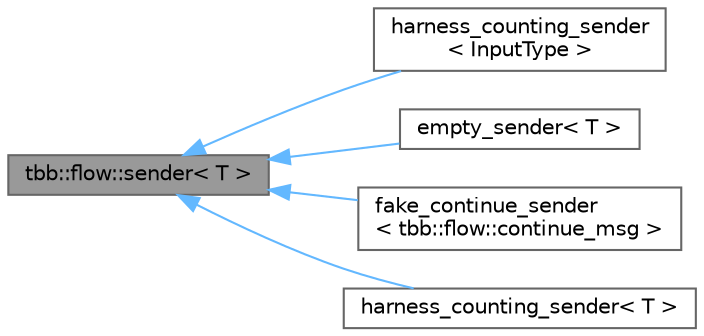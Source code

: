 digraph "tbb::flow::sender&lt; T &gt;"
{
 // LATEX_PDF_SIZE
  bgcolor="transparent";
  edge [fontname=Helvetica,fontsize=10,labelfontname=Helvetica,labelfontsize=10];
  node [fontname=Helvetica,fontsize=10,shape=box,height=0.2,width=0.4];
  rankdir="LR";
  Node1 [id="Node000001",label="tbb::flow::sender\< T \>",height=0.2,width=0.4,color="gray40", fillcolor="grey60", style="filled", fontcolor="black",tooltip="Forward declaration section"];
  Node1 -> Node2 [id="edge1_Node000001_Node000002",dir="back",color="steelblue1",style="solid",tooltip=" "];
  Node2 [id="Node000002",label="harness_counting_sender\l\< InputType \>",height=0.2,width=0.4,color="gray40", fillcolor="white", style="filled",URL="$structharness__counting__sender.html",tooltip=" "];
  Node1 -> Node3 [id="edge2_Node000001_Node000003",dir="back",color="steelblue1",style="solid",tooltip=" "];
  Node3 [id="Node000003",label="empty_sender\< T \>",height=0.2,width=0.4,color="gray40", fillcolor="white", style="filled",URL="$structempty__sender.html",tooltip=" "];
  Node1 -> Node4 [id="edge3_Node000001_Node000004",dir="back",color="steelblue1",style="solid",tooltip=" "];
  Node4 [id="Node000004",label="fake_continue_sender\l\< tbb::flow::continue_msg \>",height=0.2,width=0.4,color="gray40", fillcolor="white", style="filled",URL="$structfake__continue__sender.html",tooltip=" "];
  Node1 -> Node5 [id="edge4_Node000001_Node000005",dir="back",color="steelblue1",style="solid",tooltip=" "];
  Node5 [id="Node000005",label="harness_counting_sender\< T \>",height=0.2,width=0.4,color="gray40", fillcolor="white", style="filled",URL="$structharness__counting__sender.html",tooltip="Counts the number of puts received"];
}
